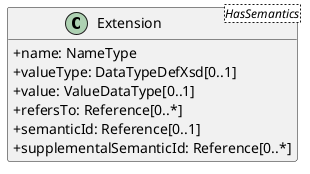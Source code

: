 @startuml
skinparam classAttributeIconSize 0
hide methods

class Extension<HasSemantics> {
  +name: NameType
  +valueType: DataTypeDefXsd[0..1]
  +value: ValueDataType[0..1]
  +refersTo: Reference[0..*]
  +semanticId: Reference[0..1]
  +supplementalSemanticId: Reference[0..*]
}
@enduml